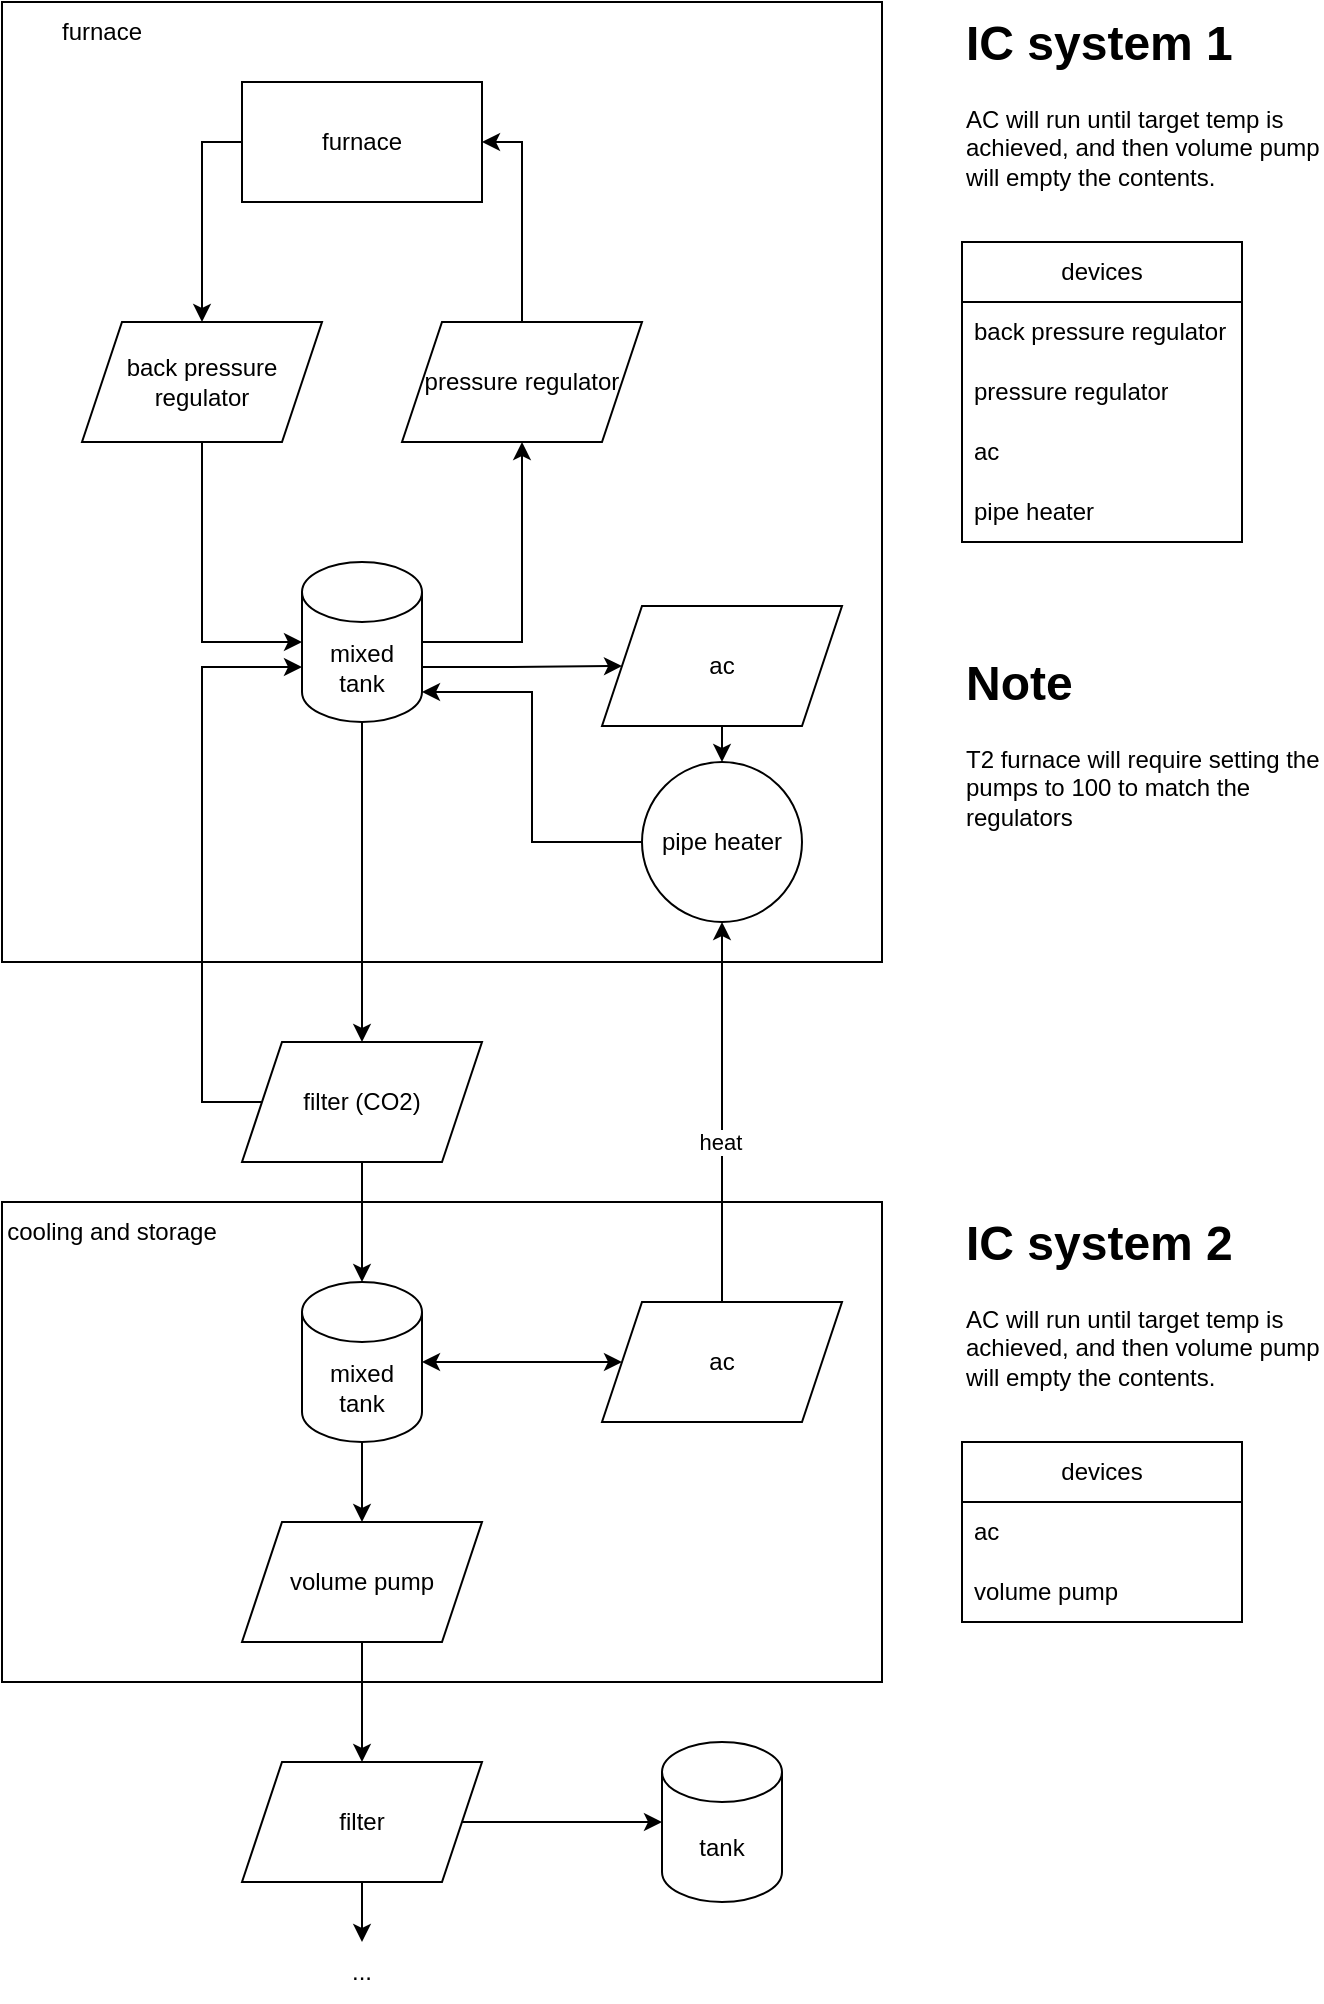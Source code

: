 <mxfile>
    <diagram name="Page-1" id="Y4NhZCYvipgA46-YzcXt">
        <mxGraphModel dx="1045" dy="589" grid="1" gridSize="10" guides="1" tooltips="1" connect="1" arrows="1" fold="1" page="1" pageScale="1" pageWidth="850" pageHeight="1100" math="0" shadow="0">
            <root>
                <mxCell id="0"/>
                <mxCell id="1" parent="0"/>
                <mxCell id="GuhuDiW7JihISR_eh4VA-38" value="" style="rounded=0;whiteSpace=wrap;html=1;" parent="1" vertex="1">
                    <mxGeometry x="80" y="640" width="440" height="240" as="geometry"/>
                </mxCell>
                <mxCell id="GuhuDiW7JihISR_eh4VA-16" value="" style="rounded=0;whiteSpace=wrap;html=1;" parent="1" vertex="1">
                    <mxGeometry x="80" y="40" width="440" height="480" as="geometry"/>
                </mxCell>
                <mxCell id="GuhuDiW7JihISR_eh4VA-4" style="edgeStyle=orthogonalEdgeStyle;rounded=0;orthogonalLoop=1;jettySize=auto;html=1;entryX=0.5;entryY=0;entryDx=0;entryDy=0;exitX=0;exitY=0.5;exitDx=0;exitDy=0;" parent="1" source="GuhuDiW7JihISR_eh4VA-1" target="GuhuDiW7JihISR_eh4VA-3" edge="1">
                    <mxGeometry relative="1" as="geometry"/>
                </mxCell>
                <mxCell id="GuhuDiW7JihISR_eh4VA-1" value="furnace" style="rounded=0;whiteSpace=wrap;html=1;" parent="1" vertex="1">
                    <mxGeometry x="200" y="80" width="120" height="60" as="geometry"/>
                </mxCell>
                <mxCell id="GuhuDiW7JihISR_eh4VA-5" style="edgeStyle=orthogonalEdgeStyle;rounded=0;orthogonalLoop=1;jettySize=auto;html=1;entryX=1;entryY=0.5;entryDx=0;entryDy=0;" parent="1" source="GuhuDiW7JihISR_eh4VA-2" target="GuhuDiW7JihISR_eh4VA-1" edge="1">
                    <mxGeometry relative="1" as="geometry"/>
                </mxCell>
                <mxCell id="GuhuDiW7JihISR_eh4VA-2" value="pressure regulator" style="shape=parallelogram;perimeter=parallelogramPerimeter;whiteSpace=wrap;html=1;fixedSize=1;" parent="1" vertex="1">
                    <mxGeometry x="280" y="200" width="120" height="60" as="geometry"/>
                </mxCell>
                <mxCell id="GuhuDiW7JihISR_eh4VA-3" value="back pressure regulator" style="shape=parallelogram;perimeter=parallelogramPerimeter;whiteSpace=wrap;html=1;fixedSize=1;" parent="1" vertex="1">
                    <mxGeometry x="120" y="200" width="120" height="60" as="geometry"/>
                </mxCell>
                <mxCell id="GuhuDiW7JihISR_eh4VA-8" style="edgeStyle=orthogonalEdgeStyle;rounded=0;orthogonalLoop=1;jettySize=auto;html=1;entryX=0.5;entryY=1;entryDx=0;entryDy=0;exitX=1;exitY=0.5;exitDx=0;exitDy=0;exitPerimeter=0;" parent="1" source="GuhuDiW7JihISR_eh4VA-6" target="GuhuDiW7JihISR_eh4VA-2" edge="1">
                    <mxGeometry relative="1" as="geometry"/>
                </mxCell>
                <mxCell id="GuhuDiW7JihISR_eh4VA-12" style="edgeStyle=orthogonalEdgeStyle;rounded=0;orthogonalLoop=1;jettySize=auto;html=1;exitX=1;exitY=0;exitDx=0;exitDy=52.5;exitPerimeter=0;entryX=0;entryY=0.5;entryDx=0;entryDy=0;" parent="1" source="GuhuDiW7JihISR_eh4VA-6" target="GuhuDiW7JihISR_eh4VA-10" edge="1">
                    <mxGeometry relative="1" as="geometry"/>
                </mxCell>
                <mxCell id="GuhuDiW7JihISR_eh4VA-19" style="edgeStyle=orthogonalEdgeStyle;rounded=0;orthogonalLoop=1;jettySize=auto;html=1;entryX=0.5;entryY=0;entryDx=0;entryDy=0;" parent="1" source="GuhuDiW7JihISR_eh4VA-6" target="GuhuDiW7JihISR_eh4VA-18" edge="1">
                    <mxGeometry relative="1" as="geometry"/>
                </mxCell>
                <mxCell id="GuhuDiW7JihISR_eh4VA-6" value="mixed tank" style="shape=cylinder3;whiteSpace=wrap;html=1;boundedLbl=1;backgroundOutline=1;size=15;" parent="1" vertex="1">
                    <mxGeometry x="230" y="320" width="60" height="80" as="geometry"/>
                </mxCell>
                <mxCell id="GuhuDiW7JihISR_eh4VA-7" style="edgeStyle=orthogonalEdgeStyle;rounded=0;orthogonalLoop=1;jettySize=auto;html=1;entryX=0;entryY=0.5;entryDx=0;entryDy=0;entryPerimeter=0;" parent="1" source="GuhuDiW7JihISR_eh4VA-3" target="GuhuDiW7JihISR_eh4VA-6" edge="1">
                    <mxGeometry relative="1" as="geometry"/>
                </mxCell>
                <mxCell id="GuhuDiW7JihISR_eh4VA-35" style="edgeStyle=orthogonalEdgeStyle;rounded=0;orthogonalLoop=1;jettySize=auto;html=1;exitX=0.5;exitY=1;exitDx=0;exitDy=0;entryX=0.5;entryY=0;entryDx=0;entryDy=0;" parent="1" source="GuhuDiW7JihISR_eh4VA-10" target="GuhuDiW7JihISR_eh4VA-33" edge="1">
                    <mxGeometry relative="1" as="geometry"/>
                </mxCell>
                <mxCell id="GuhuDiW7JihISR_eh4VA-10" value="ac" style="shape=parallelogram;perimeter=parallelogramPerimeter;whiteSpace=wrap;html=1;fixedSize=1;" parent="1" vertex="1">
                    <mxGeometry x="380" y="342" width="120" height="60" as="geometry"/>
                </mxCell>
                <mxCell id="GuhuDiW7JihISR_eh4VA-17" value="furnace" style="text;html=1;align=center;verticalAlign=middle;whiteSpace=wrap;rounded=0;" parent="1" vertex="1">
                    <mxGeometry x="80" y="40" width="100" height="30" as="geometry"/>
                </mxCell>
                <mxCell id="GuhuDiW7JihISR_eh4VA-18" value="filter (CO2)" style="shape=parallelogram;perimeter=parallelogramPerimeter;whiteSpace=wrap;html=1;fixedSize=1;" parent="1" vertex="1">
                    <mxGeometry x="200" y="560" width="120" height="60" as="geometry"/>
                </mxCell>
                <mxCell id="GuhuDiW7JihISR_eh4VA-27" style="edgeStyle=orthogonalEdgeStyle;rounded=0;orthogonalLoop=1;jettySize=auto;html=1;entryX=0;entryY=0.5;entryDx=0;entryDy=0;startArrow=classic;startFill=1;" parent="1" source="GuhuDiW7JihISR_eh4VA-24" target="GuhuDiW7JihISR_eh4VA-26" edge="1">
                    <mxGeometry relative="1" as="geometry"/>
                </mxCell>
                <mxCell id="GuhuDiW7JihISR_eh4VA-40" style="edgeStyle=orthogonalEdgeStyle;rounded=0;orthogonalLoop=1;jettySize=auto;html=1;entryX=0.5;entryY=0;entryDx=0;entryDy=0;" parent="1" source="GuhuDiW7JihISR_eh4VA-24" target="GuhuDiW7JihISR_eh4VA-39" edge="1">
                    <mxGeometry relative="1" as="geometry"/>
                </mxCell>
                <mxCell id="GuhuDiW7JihISR_eh4VA-24" value="mixed tank" style="shape=cylinder3;whiteSpace=wrap;html=1;boundedLbl=1;backgroundOutline=1;size=15;" parent="1" vertex="1">
                    <mxGeometry x="230" y="680" width="60" height="80" as="geometry"/>
                </mxCell>
                <mxCell id="GuhuDiW7JihISR_eh4VA-25" style="edgeStyle=orthogonalEdgeStyle;rounded=0;orthogonalLoop=1;jettySize=auto;html=1;entryX=0.5;entryY=0;entryDx=0;entryDy=0;entryPerimeter=0;" parent="1" source="GuhuDiW7JihISR_eh4VA-18" target="GuhuDiW7JihISR_eh4VA-24" edge="1">
                    <mxGeometry relative="1" as="geometry"/>
                </mxCell>
                <mxCell id="GuhuDiW7JihISR_eh4VA-34" style="edgeStyle=orthogonalEdgeStyle;rounded=0;orthogonalLoop=1;jettySize=auto;html=1;entryX=0.5;entryY=1;entryDx=0;entryDy=0;" parent="1" source="GuhuDiW7JihISR_eh4VA-26" target="GuhuDiW7JihISR_eh4VA-33" edge="1">
                    <mxGeometry relative="1" as="geometry"/>
                </mxCell>
                <mxCell id="GuhuDiW7JihISR_eh4VA-37" value="heat" style="edgeLabel;html=1;align=center;verticalAlign=middle;resizable=0;points=[];" parent="GuhuDiW7JihISR_eh4VA-34" vertex="1" connectable="0">
                    <mxGeometry x="-0.158" y="1" relative="1" as="geometry">
                        <mxPoint as="offset"/>
                    </mxGeometry>
                </mxCell>
                <mxCell id="GuhuDiW7JihISR_eh4VA-26" value="ac" style="shape=parallelogram;perimeter=parallelogramPerimeter;whiteSpace=wrap;html=1;fixedSize=1;" parent="1" vertex="1">
                    <mxGeometry x="380" y="690" width="120" height="60" as="geometry"/>
                </mxCell>
                <mxCell id="GuhuDiW7JihISR_eh4VA-33" value="pipe heater" style="ellipse;whiteSpace=wrap;html=1;aspect=fixed;" parent="1" vertex="1">
                    <mxGeometry x="400" y="420" width="80" height="80" as="geometry"/>
                </mxCell>
                <mxCell id="GuhuDiW7JihISR_eh4VA-36" style="edgeStyle=orthogonalEdgeStyle;rounded=0;orthogonalLoop=1;jettySize=auto;html=1;entryX=1;entryY=1;entryDx=0;entryDy=-15;entryPerimeter=0;" parent="1" source="GuhuDiW7JihISR_eh4VA-33" target="GuhuDiW7JihISR_eh4VA-6" edge="1">
                    <mxGeometry relative="1" as="geometry"/>
                </mxCell>
                <mxCell id="GuhuDiW7JihISR_eh4VA-44" style="edgeStyle=orthogonalEdgeStyle;rounded=0;orthogonalLoop=1;jettySize=auto;html=1;entryX=0.5;entryY=0;entryDx=0;entryDy=0;" parent="1" source="GuhuDiW7JihISR_eh4VA-39" target="GuhuDiW7JihISR_eh4VA-42" edge="1">
                    <mxGeometry relative="1" as="geometry"/>
                </mxCell>
                <mxCell id="GuhuDiW7JihISR_eh4VA-39" value="volume pump" style="shape=parallelogram;perimeter=parallelogramPerimeter;whiteSpace=wrap;html=1;fixedSize=1;" parent="1" vertex="1">
                    <mxGeometry x="200" y="800" width="120" height="60" as="geometry"/>
                </mxCell>
                <mxCell id="GuhuDiW7JihISR_eh4VA-41" value="cooling and storage" style="text;html=1;align=center;verticalAlign=middle;whiteSpace=wrap;rounded=0;" parent="1" vertex="1">
                    <mxGeometry x="80" y="640" width="110" height="30" as="geometry"/>
                </mxCell>
                <mxCell id="GuhuDiW7JihISR_eh4VA-47" style="edgeStyle=orthogonalEdgeStyle;rounded=0;orthogonalLoop=1;jettySize=auto;html=1;entryX=0.5;entryY=0;entryDx=0;entryDy=0;" parent="1" source="GuhuDiW7JihISR_eh4VA-42" target="GuhuDiW7JihISR_eh4VA-46" edge="1">
                    <mxGeometry relative="1" as="geometry"/>
                </mxCell>
                <mxCell id="GuhuDiW7JihISR_eh4VA-42" value="filter" style="shape=parallelogram;perimeter=parallelogramPerimeter;whiteSpace=wrap;html=1;fixedSize=1;" parent="1" vertex="1">
                    <mxGeometry x="200" y="920" width="120" height="60" as="geometry"/>
                </mxCell>
                <mxCell id="GuhuDiW7JihISR_eh4VA-43" value="tank" style="shape=cylinder3;whiteSpace=wrap;html=1;boundedLbl=1;backgroundOutline=1;size=15;" parent="1" vertex="1">
                    <mxGeometry x="410" y="910" width="60" height="80" as="geometry"/>
                </mxCell>
                <mxCell id="GuhuDiW7JihISR_eh4VA-45" style="edgeStyle=orthogonalEdgeStyle;rounded=0;orthogonalLoop=1;jettySize=auto;html=1;entryX=0;entryY=0.5;entryDx=0;entryDy=0;entryPerimeter=0;" parent="1" source="GuhuDiW7JihISR_eh4VA-42" target="GuhuDiW7JihISR_eh4VA-43" edge="1">
                    <mxGeometry relative="1" as="geometry"/>
                </mxCell>
                <mxCell id="GuhuDiW7JihISR_eh4VA-46" value="..." style="text;html=1;align=center;verticalAlign=middle;whiteSpace=wrap;rounded=0;" parent="1" vertex="1">
                    <mxGeometry x="230" y="1010" width="60" height="30" as="geometry"/>
                </mxCell>
                <mxCell id="GuhuDiW7JihISR_eh4VA-48" value="&lt;h1 style=&quot;margin-top: 0px;&quot;&gt;IC system 2&lt;/h1&gt;&lt;p&gt;AC will run until target temp is achieved, and then volume pump will empty the contents.&lt;/p&gt;" style="text;html=1;whiteSpace=wrap;overflow=hidden;rounded=0;" parent="1" vertex="1">
                    <mxGeometry x="560" y="640" width="180" height="120" as="geometry"/>
                </mxCell>
                <mxCell id="GuhuDiW7JihISR_eh4VA-49" value="&lt;h1 style=&quot;margin-top: 0px;&quot;&gt;IC system 1&lt;/h1&gt;&lt;p&gt;AC will run until target temp is achieved, and then volume pump will empty the contents.&lt;/p&gt;" style="text;html=1;whiteSpace=wrap;overflow=hidden;rounded=0;" parent="1" vertex="1">
                    <mxGeometry x="560" y="40" width="180" height="120" as="geometry"/>
                </mxCell>
                <mxCell id="GuhuDiW7JihISR_eh4VA-50" value="devices" style="swimlane;fontStyle=0;childLayout=stackLayout;horizontal=1;startSize=30;horizontalStack=0;resizeParent=1;resizeParentMax=0;resizeLast=0;collapsible=1;marginBottom=0;whiteSpace=wrap;html=1;" parent="1" vertex="1">
                    <mxGeometry x="560" y="160" width="140" height="150" as="geometry"/>
                </mxCell>
                <mxCell id="GuhuDiW7JihISR_eh4VA-51" value="back pressure regulator" style="text;strokeColor=none;fillColor=none;align=left;verticalAlign=middle;spacingLeft=4;spacingRight=4;overflow=hidden;points=[[0,0.5],[1,0.5]];portConstraint=eastwest;rotatable=0;whiteSpace=wrap;html=1;" parent="GuhuDiW7JihISR_eh4VA-50" vertex="1">
                    <mxGeometry y="30" width="140" height="30" as="geometry"/>
                </mxCell>
                <mxCell id="GuhuDiW7JihISR_eh4VA-52" value="pressure regulator" style="text;strokeColor=none;fillColor=none;align=left;verticalAlign=middle;spacingLeft=4;spacingRight=4;overflow=hidden;points=[[0,0.5],[1,0.5]];portConstraint=eastwest;rotatable=0;whiteSpace=wrap;html=1;" parent="GuhuDiW7JihISR_eh4VA-50" vertex="1">
                    <mxGeometry y="60" width="140" height="30" as="geometry"/>
                </mxCell>
                <mxCell id="GuhuDiW7JihISR_eh4VA-53" value="ac" style="text;strokeColor=none;fillColor=none;align=left;verticalAlign=middle;spacingLeft=4;spacingRight=4;overflow=hidden;points=[[0,0.5],[1,0.5]];portConstraint=eastwest;rotatable=0;whiteSpace=wrap;html=1;" parent="GuhuDiW7JihISR_eh4VA-50" vertex="1">
                    <mxGeometry y="90" width="140" height="30" as="geometry"/>
                </mxCell>
                <mxCell id="GuhuDiW7JihISR_eh4VA-54" value="pipe heater" style="text;strokeColor=none;fillColor=none;align=left;verticalAlign=middle;spacingLeft=4;spacingRight=4;overflow=hidden;points=[[0,0.5],[1,0.5]];portConstraint=eastwest;rotatable=0;whiteSpace=wrap;html=1;" parent="GuhuDiW7JihISR_eh4VA-50" vertex="1">
                    <mxGeometry y="120" width="140" height="30" as="geometry"/>
                </mxCell>
                <mxCell id="GuhuDiW7JihISR_eh4VA-55" value="devices" style="swimlane;fontStyle=0;childLayout=stackLayout;horizontal=1;startSize=30;horizontalStack=0;resizeParent=1;resizeParentMax=0;resizeLast=0;collapsible=1;marginBottom=0;whiteSpace=wrap;html=1;" parent="1" vertex="1">
                    <mxGeometry x="560" y="760" width="140" height="90" as="geometry"/>
                </mxCell>
                <mxCell id="GuhuDiW7JihISR_eh4VA-56" value="ac" style="text;strokeColor=none;fillColor=none;align=left;verticalAlign=middle;spacingLeft=4;spacingRight=4;overflow=hidden;points=[[0,0.5],[1,0.5]];portConstraint=eastwest;rotatable=0;whiteSpace=wrap;html=1;" parent="GuhuDiW7JihISR_eh4VA-55" vertex="1">
                    <mxGeometry y="30" width="140" height="30" as="geometry"/>
                </mxCell>
                <mxCell id="GuhuDiW7JihISR_eh4VA-57" value="volume pump" style="text;strokeColor=none;fillColor=none;align=left;verticalAlign=middle;spacingLeft=4;spacingRight=4;overflow=hidden;points=[[0,0.5],[1,0.5]];portConstraint=eastwest;rotatable=0;whiteSpace=wrap;html=1;" parent="GuhuDiW7JihISR_eh4VA-55" vertex="1">
                    <mxGeometry y="60" width="140" height="30" as="geometry"/>
                </mxCell>
                <mxCell id="GuhuDiW7JihISR_eh4VA-60" value="&lt;h1 style=&quot;margin-top: 0px;&quot;&gt;Note&lt;/h1&gt;&lt;p&gt;T2 furnace will require setting the pumps to 100 to match the regulators&lt;/p&gt;" style="text;html=1;whiteSpace=wrap;overflow=hidden;rounded=0;" parent="1" vertex="1">
                    <mxGeometry x="560" y="360" width="180" height="120" as="geometry"/>
                </mxCell>
                <mxCell id="GuhuDiW7JihISR_eh4VA-70" style="edgeStyle=orthogonalEdgeStyle;rounded=0;orthogonalLoop=1;jettySize=auto;html=1;entryX=0;entryY=0;entryDx=0;entryDy=52.5;entryPerimeter=0;" parent="1" source="GuhuDiW7JihISR_eh4VA-18" target="GuhuDiW7JihISR_eh4VA-6" edge="1">
                    <mxGeometry relative="1" as="geometry">
                        <Array as="points">
                            <mxPoint x="180" y="590"/>
                            <mxPoint x="180" y="373"/>
                        </Array>
                    </mxGeometry>
                </mxCell>
            </root>
        </mxGraphModel>
    </diagram>
</mxfile>